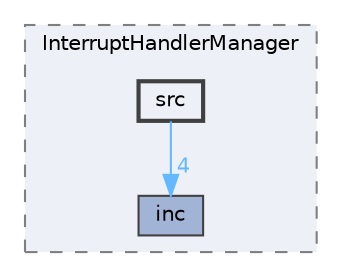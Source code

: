 digraph "EGEMOBİL/EEM_TASK/MotorDriveFeature/InterruptHandlerManager/src"
{
 // LATEX_PDF_SIZE
  bgcolor="transparent";
  edge [fontname=Helvetica,fontsize=10,labelfontname=Helvetica,labelfontsize=10];
  node [fontname=Helvetica,fontsize=10,shape=box,height=0.2,width=0.4];
  compound=true
  subgraph clusterdir_9ea4a09b517cdf1b17b53183c55d7128 {
    graph [ bgcolor="#edf0f7", pencolor="grey50", label="InterruptHandlerManager", fontname=Helvetica,fontsize=10 style="filled,dashed", URL="dir_9ea4a09b517cdf1b17b53183c55d7128.html",tooltip=""]
  dir_b1812e161ddba6008adfc2b920aa498b [label="inc", fillcolor="#a2b4d6", color="grey25", style="filled", URL="dir_b1812e161ddba6008adfc2b920aa498b.html",tooltip=""];
  dir_01b2212c12785188d84acf555cc36902 [label="src", fillcolor="#edf0f7", color="grey25", style="filled,bold", URL="dir_01b2212c12785188d84acf555cc36902.html",tooltip=""];
  }
  dir_01b2212c12785188d84acf555cc36902->dir_b1812e161ddba6008adfc2b920aa498b [headlabel="4", labeldistance=1.5 headhref="dir_000006_000003.html" href="dir_000006_000003.html" color="steelblue1" fontcolor="steelblue1"];
}
